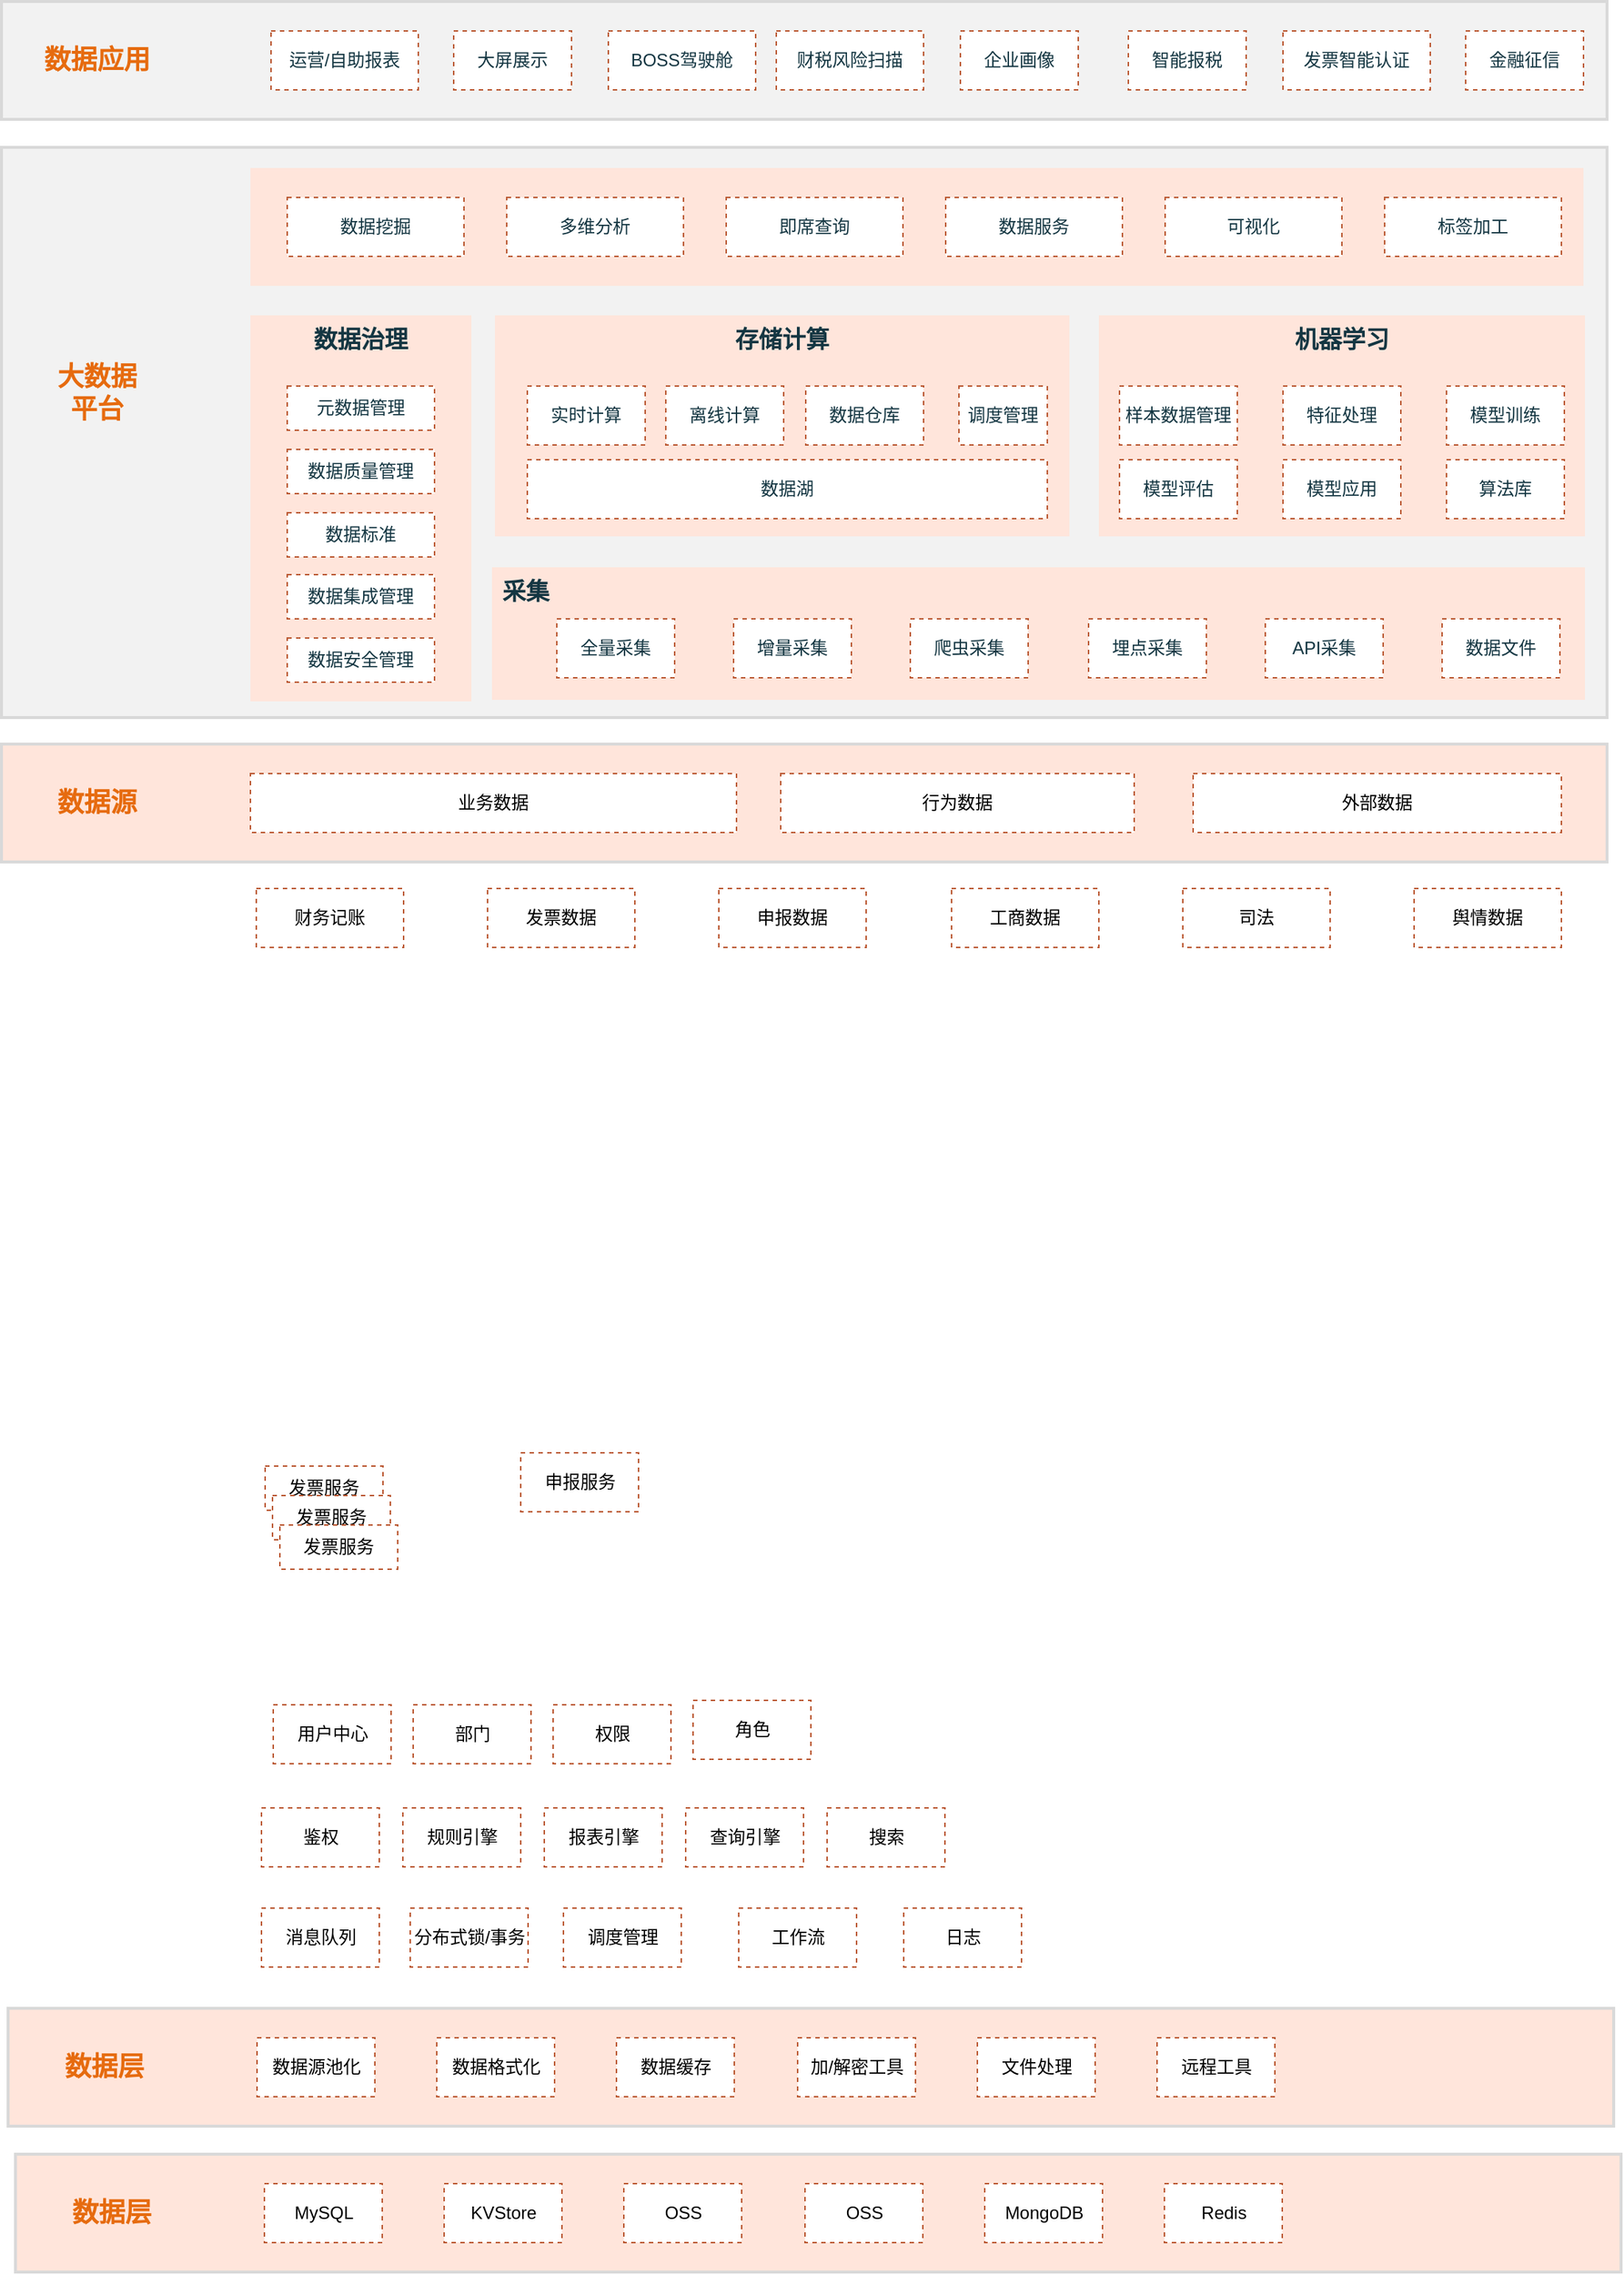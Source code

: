 <mxfile version="16.2.2" type="github">
  <diagram id="H7_tCYUHHZJKz_Q6d8IM" name="第 1 页">
    <mxGraphModel dx="1329" dy="681" grid="0" gridSize="10" guides="1" tooltips="1" connect="1" arrows="1" fold="1" page="0" pageScale="1" pageWidth="827" pageHeight="1169" background="none" math="0" shadow="0">
      <root>
        <mxCell id="0" />
        <mxCell id="1" parent="0" />
        <mxCell id="ndFSLWlLieNPHFFfm7gC-62" value="" style="whiteSpace=wrap;html=1;fontSize=18;fontStyle=1;strokeWidth=2;fillColor=#F2F2F2;strokeColor=#D9D9D9;" vertex="1" parent="1">
          <mxGeometry x="71" y="286" width="1090" height="80" as="geometry" />
        </mxCell>
        <mxCell id="ndFSLWlLieNPHFFfm7gC-60" value="" style="whiteSpace=wrap;html=1;fontSize=18;fontStyle=1;strokeWidth=2;fillColor=#F2F2F2;strokeColor=#D9D9D9;" vertex="1" parent="1">
          <mxGeometry x="71" y="385" width="1090" height="387" as="geometry" />
        </mxCell>
        <mxCell id="ndFSLWlLieNPHFFfm7gC-61" value="" style="whiteSpace=wrap;html=1;align=center;verticalAlign=top;fontSize=16;fontStyle=1;fillColor=#FFE5DB;strokeColor=none;fontColor=#143642;" vertex="1" parent="1">
          <mxGeometry x="240" y="399" width="905" height="80" as="geometry" />
        </mxCell>
        <mxCell id="ndFSLWlLieNPHFFfm7gC-51" value="" style="whiteSpace=wrap;html=1;fillColor=#FFE5DB;strokeColor=#D9D9D9;fontSize=18;fontStyle=1;fontColor=#143642;strokeWidth=2;" vertex="1" parent="1">
          <mxGeometry x="71" y="790" width="1090" height="80" as="geometry" />
        </mxCell>
        <mxCell id="ndFSLWlLieNPHFFfm7gC-1" value="数据源" style="whiteSpace=wrap;html=1;fillColor=none;strokeColor=none;fontSize=18;fontStyle=1;fontColor=#E66B0F;" vertex="1" parent="1">
          <mxGeometry x="76" y="810" width="120" height="40" as="geometry" />
        </mxCell>
        <mxCell id="ndFSLWlLieNPHFFfm7gC-3" value="业务数据" style="whiteSpace=wrap;html=1;strokeColor=#BB5933;dashed=1;" vertex="1" parent="1">
          <mxGeometry x="240" y="810" width="330" height="40" as="geometry" />
        </mxCell>
        <mxCell id="ndFSLWlLieNPHFFfm7gC-4" value="行为数据" style="whiteSpace=wrap;html=1;strokeColor=#BB5933;dashed=1;" vertex="1" parent="1">
          <mxGeometry x="600" y="810" width="240" height="40" as="geometry" />
        </mxCell>
        <mxCell id="ndFSLWlLieNPHFFfm7gC-5" value="外部数据" style="whiteSpace=wrap;html=1;strokeColor=#BB5933;dashed=1;" vertex="1" parent="1">
          <mxGeometry x="880" y="810" width="250" height="40" as="geometry" />
        </mxCell>
        <mxCell id="ndFSLWlLieNPHFFfm7gC-6" value="&lt;b&gt;&lt;font style=&quot;font-size: 16px&quot;&gt;采集&lt;/font&gt;&lt;/b&gt;" style="whiteSpace=wrap;html=1;align=left;verticalAlign=top;spacingLeft=5;spacingBottom=0;spacingRight=0;spacingTop=0;fillColor=#FFE5DB;strokeColor=none;fontColor=#143642;" vertex="1" parent="1">
          <mxGeometry x="404" y="670" width="742" height="90" as="geometry" />
        </mxCell>
        <mxCell id="ndFSLWlLieNPHFFfm7gC-7" value="全量采集" style="whiteSpace=wrap;html=1;fillColor=#FFFFFF;strokeColor=#BB5933;fontColor=#143642;dashed=1;" vertex="1" parent="1">
          <mxGeometry x="448" y="705" width="80" height="40" as="geometry" />
        </mxCell>
        <mxCell id="ndFSLWlLieNPHFFfm7gC-8" value="增量采集" style="whiteSpace=wrap;html=1;fillColor=#FFFFFF;strokeColor=#BB5933;fontColor=#143642;dashed=1;" vertex="1" parent="1">
          <mxGeometry x="568" y="705" width="80" height="40" as="geometry" />
        </mxCell>
        <mxCell id="ndFSLWlLieNPHFFfm7gC-9" value="爬虫采集" style="whiteSpace=wrap;html=1;fillColor=#FFFFFF;strokeColor=#BB5933;fontColor=#143642;dashed=1;" vertex="1" parent="1">
          <mxGeometry x="688" y="705" width="80" height="40" as="geometry" />
        </mxCell>
        <mxCell id="ndFSLWlLieNPHFFfm7gC-11" value="埋点采集" style="whiteSpace=wrap;html=1;fillColor=#FFFFFF;strokeColor=#BB5933;fontColor=#143642;dashed=1;" vertex="1" parent="1">
          <mxGeometry x="809" y="705" width="80" height="40" as="geometry" />
        </mxCell>
        <mxCell id="ndFSLWlLieNPHFFfm7gC-12" value="存储计算" style="whiteSpace=wrap;html=1;verticalAlign=top;fontSize=16;align=center;fontStyle=1;fillColor=#FFE5DB;strokeColor=none;fontColor=#143642;" vertex="1" parent="1">
          <mxGeometry x="406" y="499" width="390" height="150" as="geometry" />
        </mxCell>
        <mxCell id="ndFSLWlLieNPHFFfm7gC-13" value="实时计算" style="whiteSpace=wrap;html=1;fillColor=#FFFFFF;strokeColor=#BB5933;fontColor=#143642;dashed=1;" vertex="1" parent="1">
          <mxGeometry x="428" y="547" width="80" height="40" as="geometry" />
        </mxCell>
        <mxCell id="ndFSLWlLieNPHFFfm7gC-14" value="离线计算" style="whiteSpace=wrap;html=1;fillColor=#FFFFFF;strokeColor=#BB5933;fontColor=#143642;dashed=1;" vertex="1" parent="1">
          <mxGeometry x="522" y="547" width="80" height="40" as="geometry" />
        </mxCell>
        <mxCell id="ndFSLWlLieNPHFFfm7gC-15" value="数据仓库" style="whiteSpace=wrap;html=1;fillColor=#FFFFFF;strokeColor=#BB5933;fontColor=#143642;dashed=1;" vertex="1" parent="1">
          <mxGeometry x="617" y="547" width="80" height="40" as="geometry" />
        </mxCell>
        <mxCell id="ndFSLWlLieNPHFFfm7gC-16" value="调度管理" style="whiteSpace=wrap;html=1;fillColor=#FFFFFF;strokeColor=#BB5933;fontColor=#143642;dashed=1;" vertex="1" parent="1">
          <mxGeometry x="721" y="547" width="60" height="40" as="geometry" />
        </mxCell>
        <mxCell id="ndFSLWlLieNPHFFfm7gC-17" value="数据湖" style="whiteSpace=wrap;html=1;fillColor=#FFFFFF;strokeColor=#BB5933;fontColor=#143642;dashed=1;" vertex="1" parent="1">
          <mxGeometry x="428" y="597" width="353" height="40" as="geometry" />
        </mxCell>
        <mxCell id="ndFSLWlLieNPHFFfm7gC-18" value="机器学习" style="whiteSpace=wrap;html=1;verticalAlign=top;fontSize=16;fontStyle=1;fillColor=#FFE5DB;strokeColor=none;fontColor=#143642;" vertex="1" parent="1">
          <mxGeometry x="816" y="499" width="330" height="150" as="geometry" />
        </mxCell>
        <mxCell id="ndFSLWlLieNPHFFfm7gC-19" value="即席查询" style="whiteSpace=wrap;html=1;fillColor=#FFFFFF;strokeColor=#BB5933;fontColor=#143642;dashed=1;" vertex="1" parent="1">
          <mxGeometry x="563" y="419" width="120" height="40" as="geometry" />
        </mxCell>
        <mxCell id="ndFSLWlLieNPHFFfm7gC-20" value="多维分析" style="whiteSpace=wrap;html=1;fillColor=#FFFFFF;strokeColor=#BB5933;fontColor=#143642;dashed=1;" vertex="1" parent="1">
          <mxGeometry x="414" y="419" width="120" height="40" as="geometry" />
        </mxCell>
        <mxCell id="ndFSLWlLieNPHFFfm7gC-21" value="数据服务" style="whiteSpace=wrap;html=1;fillColor=#FFFFFF;strokeColor=#BB5933;fontColor=#143642;dashed=1;" vertex="1" parent="1">
          <mxGeometry x="712" y="419" width="120" height="40" as="geometry" />
        </mxCell>
        <mxCell id="ndFSLWlLieNPHFFfm7gC-22" value="算法库" style="whiteSpace=wrap;html=1;fillColor=#FFFFFF;strokeColor=#BB5933;fontColor=#143642;dashed=1;" vertex="1" parent="1">
          <mxGeometry x="1052" y="597" width="80" height="40" as="geometry" />
        </mxCell>
        <mxCell id="ndFSLWlLieNPHFFfm7gC-23" value="模型训练" style="whiteSpace=wrap;html=1;fillColor=#FFFFFF;strokeColor=#BB5933;fontColor=#143642;dashed=1;" vertex="1" parent="1">
          <mxGeometry x="1052" y="547" width="80" height="40" as="geometry" />
        </mxCell>
        <mxCell id="ndFSLWlLieNPHFFfm7gC-24" value="模型应用" style="whiteSpace=wrap;html=1;fillColor=#FFFFFF;strokeColor=#BB5933;fontColor=#143642;dashed=1;" vertex="1" parent="1">
          <mxGeometry x="941" y="597" width="80" height="40" as="geometry" />
        </mxCell>
        <mxCell id="ndFSLWlLieNPHFFfm7gC-25" value="模型评估" style="whiteSpace=wrap;html=1;fillColor=#FFFFFF;strokeColor=#BB5933;fontColor=#143642;dashed=1;" vertex="1" parent="1">
          <mxGeometry x="830" y="597" width="80" height="40" as="geometry" />
        </mxCell>
        <mxCell id="ndFSLWlLieNPHFFfm7gC-28" value="样本数据管理" style="whiteSpace=wrap;html=1;fillColor=#FFFFFF;strokeColor=#BB5933;fontColor=#143642;dashed=1;" vertex="1" parent="1">
          <mxGeometry x="830" y="547" width="80" height="40" as="geometry" />
        </mxCell>
        <mxCell id="ndFSLWlLieNPHFFfm7gC-29" value="特征处理" style="whiteSpace=wrap;html=1;fillColor=#FFFFFF;strokeColor=#BB5933;fontColor=#143642;dashed=1;" vertex="1" parent="1">
          <mxGeometry x="941" y="547" width="80" height="40" as="geometry" />
        </mxCell>
        <mxCell id="ndFSLWlLieNPHFFfm7gC-31" value="数据治理" style="whiteSpace=wrap;html=1;align=center;verticalAlign=top;fontSize=16;fontStyle=1;fillColor=#FFE5DB;strokeColor=none;fontColor=#143642;" vertex="1" parent="1">
          <mxGeometry x="240" y="499" width="150" height="262" as="geometry" />
        </mxCell>
        <mxCell id="ndFSLWlLieNPHFFfm7gC-32" value="元数据管理" style="whiteSpace=wrap;html=1;fillColor=#FFFFFF;strokeColor=#BB5933;fontColor=#143642;dashed=1;" vertex="1" parent="1">
          <mxGeometry x="265" y="547" width="100" height="30" as="geometry" />
        </mxCell>
        <mxCell id="ndFSLWlLieNPHFFfm7gC-33" value="数据质量管理" style="whiteSpace=wrap;html=1;fillColor=#FFFFFF;strokeColor=#BB5933;fontColor=#143642;dashed=1;" vertex="1" parent="1">
          <mxGeometry x="265" y="590" width="100" height="30" as="geometry" />
        </mxCell>
        <mxCell id="ndFSLWlLieNPHFFfm7gC-34" value="数据标准" style="whiteSpace=wrap;html=1;fillColor=#FFFFFF;strokeColor=#BB5933;fontColor=#143642;dashed=1;" vertex="1" parent="1">
          <mxGeometry x="265" y="633" width="100" height="30" as="geometry" />
        </mxCell>
        <mxCell id="ndFSLWlLieNPHFFfm7gC-35" value="数据安全管理" style="whiteSpace=wrap;html=1;fillColor=#FFFFFF;strokeColor=#BB5933;fontColor=#143642;dashed=1;" vertex="1" parent="1">
          <mxGeometry x="265" y="718" width="100" height="30" as="geometry" />
        </mxCell>
        <mxCell id="ndFSLWlLieNPHFFfm7gC-36" value="可视化" style="whiteSpace=wrap;html=1;fillColor=#FFFFFF;strokeColor=#BB5933;fontColor=#143642;dashed=1;" vertex="1" parent="1">
          <mxGeometry x="861" y="419" width="120" height="40" as="geometry" />
        </mxCell>
        <mxCell id="ndFSLWlLieNPHFFfm7gC-37" value="运营/自助报表" style="whiteSpace=wrap;html=1;fillColor=#FFFFFF;strokeColor=#BB5933;fontColor=#143642;dashed=1;" vertex="1" parent="1">
          <mxGeometry x="254" y="306" width="100" height="40" as="geometry" />
        </mxCell>
        <mxCell id="ndFSLWlLieNPHFFfm7gC-38" value="标签加工" style="whiteSpace=wrap;html=1;fillColor=#FFFFFF;strokeColor=#BB5933;fontColor=#143642;dashed=1;" vertex="1" parent="1">
          <mxGeometry x="1010" y="419" width="120" height="40" as="geometry" />
        </mxCell>
        <mxCell id="ndFSLWlLieNPHFFfm7gC-40" value="BOSS驾驶舱" style="whiteSpace=wrap;html=1;fillColor=#FFFFFF;strokeColor=#BB5933;fontColor=#143642;dashed=1;" vertex="1" parent="1">
          <mxGeometry x="483" y="306" width="100" height="40" as="geometry" />
        </mxCell>
        <mxCell id="ndFSLWlLieNPHFFfm7gC-41" value="大屏展示" style="whiteSpace=wrap;html=1;fillColor=#FFFFFF;strokeColor=#BB5933;fontColor=#143642;dashed=1;" vertex="1" parent="1">
          <mxGeometry x="378" y="306" width="80" height="40" as="geometry" />
        </mxCell>
        <mxCell id="ndFSLWlLieNPHFFfm7gC-42" value="财税风险扫描" style="whiteSpace=wrap;html=1;fillColor=#FFFFFF;strokeColor=#BB5933;fontColor=#143642;dashed=1;" vertex="1" parent="1">
          <mxGeometry x="597" y="306" width="100" height="40" as="geometry" />
        </mxCell>
        <mxCell id="ndFSLWlLieNPHFFfm7gC-43" value="企业画像" style="whiteSpace=wrap;html=1;fillColor=#FFFFFF;strokeColor=#BB5933;fontColor=#143642;dashed=1;" vertex="1" parent="1">
          <mxGeometry x="722" y="306" width="80" height="40" as="geometry" />
        </mxCell>
        <mxCell id="ndFSLWlLieNPHFFfm7gC-44" value="智能报税" style="whiteSpace=wrap;html=1;fillColor=#FFFFFF;strokeColor=#BB5933;fontColor=#143642;dashed=1;" vertex="1" parent="1">
          <mxGeometry x="836" y="306" width="80" height="40" as="geometry" />
        </mxCell>
        <mxCell id="ndFSLWlLieNPHFFfm7gC-45" value="数据挖掘" style="whiteSpace=wrap;html=1;fillColor=#FFFFFF;strokeColor=#BB5933;fontColor=#143642;dashed=1;" vertex="1" parent="1">
          <mxGeometry x="265" y="419" width="120" height="40" as="geometry" />
        </mxCell>
        <mxCell id="ndFSLWlLieNPHFFfm7gC-46" value="API采集" style="whiteSpace=wrap;html=1;fillColor=#FFFFFF;strokeColor=#BB5933;fontColor=#143642;dashed=1;" vertex="1" parent="1">
          <mxGeometry x="929" y="705" width="80" height="40" as="geometry" />
        </mxCell>
        <mxCell id="ndFSLWlLieNPHFFfm7gC-47" value="数据文件" style="whiteSpace=wrap;html=1;fillColor=#FFFFFF;strokeColor=#BB5933;fontColor=#143642;dashed=1;" vertex="1" parent="1">
          <mxGeometry x="1049" y="705" width="80" height="40" as="geometry" />
        </mxCell>
        <mxCell id="ndFSLWlLieNPHFFfm7gC-48" value="数据集成管理" style="whiteSpace=wrap;html=1;fillColor=#FFFFFF;strokeColor=#BB5933;fontColor=#143642;dashed=1;" vertex="1" parent="1">
          <mxGeometry x="265" y="675" width="100" height="30" as="geometry" />
        </mxCell>
        <mxCell id="ndFSLWlLieNPHFFfm7gC-49" value="数据应用" style="whiteSpace=wrap;html=1;fillColor=none;strokeColor=none;fontStyle=1;fontSize=18;fontColor=#E66B0F;" vertex="1" parent="1">
          <mxGeometry x="76" y="306" width="120" height="40" as="geometry" />
        </mxCell>
        <mxCell id="ndFSLWlLieNPHFFfm7gC-50" value="大数据&lt;br&gt;平台" style="whiteSpace=wrap;html=1;fontSize=18;fontStyle=1;strokeColor=none;fillColor=none;fontColor=#E66B0F;" vertex="1" parent="1">
          <mxGeometry x="76" y="532" width="120" height="40" as="geometry" />
        </mxCell>
        <mxCell id="ndFSLWlLieNPHFFfm7gC-63" value="发票智能认证" style="whiteSpace=wrap;html=1;fillColor=#FFFFFF;strokeColor=#BB5933;fontColor=#143642;dashed=1;" vertex="1" parent="1">
          <mxGeometry x="941" y="306" width="100" height="40" as="geometry" />
        </mxCell>
        <mxCell id="ndFSLWlLieNPHFFfm7gC-64" value="金融征信" style="whiteSpace=wrap;html=1;fillColor=#FFFFFF;strokeColor=#BB5933;fontColor=#143642;dashed=1;" vertex="1" parent="1">
          <mxGeometry x="1065" y="306" width="80" height="40" as="geometry" />
        </mxCell>
        <mxCell id="ndFSLWlLieNPHFFfm7gC-69" value="财务记账" style="whiteSpace=wrap;html=1;strokeColor=#BB5933;dashed=1;" vertex="1" parent="1">
          <mxGeometry x="244" y="888" width="100" height="40" as="geometry" />
        </mxCell>
        <mxCell id="ndFSLWlLieNPHFFfm7gC-70" value="发票数据" style="whiteSpace=wrap;html=1;strokeColor=#BB5933;dashed=1;" vertex="1" parent="1">
          <mxGeometry x="401" y="888" width="100" height="40" as="geometry" />
        </mxCell>
        <mxCell id="ndFSLWlLieNPHFFfm7gC-71" value="申报数据" style="whiteSpace=wrap;html=1;strokeColor=#BB5933;dashed=1;" vertex="1" parent="1">
          <mxGeometry x="558" y="888" width="100" height="40" as="geometry" />
        </mxCell>
        <mxCell id="ndFSLWlLieNPHFFfm7gC-72" value="工商数据" style="whiteSpace=wrap;html=1;strokeColor=#BB5933;dashed=1;" vertex="1" parent="1">
          <mxGeometry x="716" y="888" width="100" height="40" as="geometry" />
        </mxCell>
        <mxCell id="ndFSLWlLieNPHFFfm7gC-73" value="司法" style="whiteSpace=wrap;html=1;strokeColor=#BB5933;dashed=1;" vertex="1" parent="1">
          <mxGeometry x="873" y="888" width="100" height="40" as="geometry" />
        </mxCell>
        <mxCell id="ndFSLWlLieNPHFFfm7gC-74" value="舆情数据" style="whiteSpace=wrap;html=1;strokeColor=#BB5933;dashed=1;" vertex="1" parent="1">
          <mxGeometry x="1030" y="888" width="100" height="40" as="geometry" />
        </mxCell>
        <mxCell id="ndFSLWlLieNPHFFfm7gC-75" value="" style="whiteSpace=wrap;html=1;fillColor=#FFE5DB;strokeColor=#D9D9D9;fontSize=18;fontStyle=1;fontColor=#143642;strokeWidth=2;" vertex="1" parent="1">
          <mxGeometry x="80.5" y="1747" width="1090" height="80" as="geometry" />
        </mxCell>
        <mxCell id="ndFSLWlLieNPHFFfm7gC-76" value="数据层" style="whiteSpace=wrap;html=1;fillColor=none;strokeColor=none;fontSize=18;fontStyle=1;fontColor=#E66B0F;" vertex="1" parent="1">
          <mxGeometry x="85.5" y="1767" width="120" height="40" as="geometry" />
        </mxCell>
        <mxCell id="ndFSLWlLieNPHFFfm7gC-77" value="MySQL" style="whiteSpace=wrap;html=1;strokeColor=#BB5933;dashed=1;" vertex="1" parent="1">
          <mxGeometry x="249.5" y="1767" width="80" height="40" as="geometry" />
        </mxCell>
        <mxCell id="ndFSLWlLieNPHFFfm7gC-78" value="KVStore" style="whiteSpace=wrap;html=1;strokeColor=#BB5933;dashed=1;" vertex="1" parent="1">
          <mxGeometry x="371.5" y="1767" width="80" height="40" as="geometry" />
        </mxCell>
        <mxCell id="ndFSLWlLieNPHFFfm7gC-79" value="OSS" style="whiteSpace=wrap;html=1;strokeColor=#BB5933;dashed=1;" vertex="1" parent="1">
          <mxGeometry x="493.5" y="1767" width="80" height="40" as="geometry" />
        </mxCell>
        <mxCell id="ndFSLWlLieNPHFFfm7gC-80" value="OSS" style="whiteSpace=wrap;html=1;strokeColor=#BB5933;dashed=1;" vertex="1" parent="1">
          <mxGeometry x="616.5" y="1767" width="80" height="40" as="geometry" />
        </mxCell>
        <mxCell id="ndFSLWlLieNPHFFfm7gC-81" value="MongoDB" style="whiteSpace=wrap;html=1;strokeColor=#BB5933;dashed=1;" vertex="1" parent="1">
          <mxGeometry x="738.5" y="1767" width="80" height="40" as="geometry" />
        </mxCell>
        <mxCell id="ndFSLWlLieNPHFFfm7gC-82" value="Redis" style="whiteSpace=wrap;html=1;strokeColor=#BB5933;dashed=1;" vertex="1" parent="1">
          <mxGeometry x="860.5" y="1767" width="80" height="40" as="geometry" />
        </mxCell>
        <mxCell id="ndFSLWlLieNPHFFfm7gC-84" value="" style="whiteSpace=wrap;html=1;fillColor=#FFE5DB;strokeColor=#D9D9D9;fontSize=18;fontStyle=1;fontColor=#143642;strokeWidth=2;" vertex="1" parent="1">
          <mxGeometry x="75.5" y="1648" width="1090" height="80" as="geometry" />
        </mxCell>
        <mxCell id="ndFSLWlLieNPHFFfm7gC-85" value="数据层" style="whiteSpace=wrap;html=1;fillColor=none;strokeColor=none;fontSize=18;fontStyle=1;fontColor=#E66B0F;" vertex="1" parent="1">
          <mxGeometry x="80.5" y="1668" width="120" height="40" as="geometry" />
        </mxCell>
        <mxCell id="ndFSLWlLieNPHFFfm7gC-86" value="数据源池化" style="whiteSpace=wrap;html=1;strokeColor=#BB5933;dashed=1;" vertex="1" parent="1">
          <mxGeometry x="244.5" y="1668" width="80" height="40" as="geometry" />
        </mxCell>
        <mxCell id="ndFSLWlLieNPHFFfm7gC-87" value="数据格式化" style="whiteSpace=wrap;html=1;strokeColor=#BB5933;dashed=1;" vertex="1" parent="1">
          <mxGeometry x="366.5" y="1668" width="80" height="40" as="geometry" />
        </mxCell>
        <mxCell id="ndFSLWlLieNPHFFfm7gC-88" value="数据缓存" style="whiteSpace=wrap;html=1;strokeColor=#BB5933;dashed=1;" vertex="1" parent="1">
          <mxGeometry x="488.5" y="1668" width="80" height="40" as="geometry" />
        </mxCell>
        <mxCell id="ndFSLWlLieNPHFFfm7gC-89" value="加/解密工具" style="whiteSpace=wrap;html=1;strokeColor=#BB5933;dashed=1;" vertex="1" parent="1">
          <mxGeometry x="611.5" y="1668" width="80" height="40" as="geometry" />
        </mxCell>
        <mxCell id="ndFSLWlLieNPHFFfm7gC-90" value="文件处理" style="whiteSpace=wrap;html=1;strokeColor=#BB5933;dashed=1;" vertex="1" parent="1">
          <mxGeometry x="733.5" y="1668" width="80" height="40" as="geometry" />
        </mxCell>
        <mxCell id="ndFSLWlLieNPHFFfm7gC-91" value="远程工具" style="whiteSpace=wrap;html=1;strokeColor=#BB5933;dashed=1;" vertex="1" parent="1">
          <mxGeometry x="855.5" y="1668" width="80" height="40" as="geometry" />
        </mxCell>
        <mxCell id="ndFSLWlLieNPHFFfm7gC-92" value="消息队列" style="whiteSpace=wrap;html=1;strokeColor=#BB5933;dashed=1;" vertex="1" parent="1">
          <mxGeometry x="247.5" y="1580" width="80" height="40" as="geometry" />
        </mxCell>
        <mxCell id="ndFSLWlLieNPHFFfm7gC-93" value="分布式锁/事务" style="whiteSpace=wrap;html=1;strokeColor=#BB5933;dashed=1;" vertex="1" parent="1">
          <mxGeometry x="348.5" y="1580" width="80" height="40" as="geometry" />
        </mxCell>
        <mxCell id="ndFSLWlLieNPHFFfm7gC-94" value="调度管理" style="whiteSpace=wrap;html=1;strokeColor=#BB5933;dashed=1;" vertex="1" parent="1">
          <mxGeometry x="452.5" y="1580" width="80" height="40" as="geometry" />
        </mxCell>
        <mxCell id="ndFSLWlLieNPHFFfm7gC-95" value="工作流" style="whiteSpace=wrap;html=1;strokeColor=#BB5933;dashed=1;" vertex="1" parent="1">
          <mxGeometry x="571.5" y="1580" width="80" height="40" as="geometry" />
        </mxCell>
        <mxCell id="ndFSLWlLieNPHFFfm7gC-96" value="搜索" style="whiteSpace=wrap;html=1;strokeColor=#BB5933;dashed=1;" vertex="1" parent="1">
          <mxGeometry x="631.5" y="1512" width="80" height="40" as="geometry" />
        </mxCell>
        <mxCell id="ndFSLWlLieNPHFFfm7gC-97" value="查询引擎" style="whiteSpace=wrap;html=1;strokeColor=#BB5933;dashed=1;" vertex="1" parent="1">
          <mxGeometry x="535.5" y="1512" width="80" height="40" as="geometry" />
        </mxCell>
        <mxCell id="ndFSLWlLieNPHFFfm7gC-98" value="报表引擎" style="whiteSpace=wrap;html=1;strokeColor=#BB5933;dashed=1;" vertex="1" parent="1">
          <mxGeometry x="439.5" y="1512" width="80" height="40" as="geometry" />
        </mxCell>
        <mxCell id="ndFSLWlLieNPHFFfm7gC-99" value="规则引擎" style="whiteSpace=wrap;html=1;strokeColor=#BB5933;dashed=1;" vertex="1" parent="1">
          <mxGeometry x="343.5" y="1512" width="80" height="40" as="geometry" />
        </mxCell>
        <mxCell id="ndFSLWlLieNPHFFfm7gC-100" value="鉴权" style="whiteSpace=wrap;html=1;strokeColor=#BB5933;dashed=1;" vertex="1" parent="1">
          <mxGeometry x="247.5" y="1512" width="80" height="40" as="geometry" />
        </mxCell>
        <mxCell id="ndFSLWlLieNPHFFfm7gC-101" value="日志" style="whiteSpace=wrap;html=1;strokeColor=#BB5933;dashed=1;" vertex="1" parent="1">
          <mxGeometry x="683.5" y="1580" width="80" height="40" as="geometry" />
        </mxCell>
        <mxCell id="ndFSLWlLieNPHFFfm7gC-102" value="用户中心" style="whiteSpace=wrap;html=1;strokeColor=#BB5933;dashed=1;" vertex="1" parent="1">
          <mxGeometry x="255.5" y="1442" width="80" height="40" as="geometry" />
        </mxCell>
        <mxCell id="ndFSLWlLieNPHFFfm7gC-103" value="部门" style="whiteSpace=wrap;html=1;strokeColor=#BB5933;dashed=1;" vertex="1" parent="1">
          <mxGeometry x="350.5" y="1442" width="80" height="40" as="geometry" />
        </mxCell>
        <mxCell id="ndFSLWlLieNPHFFfm7gC-104" value="权限" style="whiteSpace=wrap;html=1;strokeColor=#BB5933;dashed=1;" vertex="1" parent="1">
          <mxGeometry x="445.5" y="1442" width="80" height="40" as="geometry" />
        </mxCell>
        <mxCell id="ndFSLWlLieNPHFFfm7gC-105" value="角色" style="whiteSpace=wrap;html=1;strokeColor=#BB5933;dashed=1;" vertex="1" parent="1">
          <mxGeometry x="540.5" y="1439" width="80" height="40" as="geometry" />
        </mxCell>
        <mxCell id="ndFSLWlLieNPHFFfm7gC-106" value="发票服务" style="whiteSpace=wrap;html=1;strokeColor=#BB5933;dashed=1;" vertex="1" parent="1">
          <mxGeometry x="250" y="1280" width="80" height="30" as="geometry" />
        </mxCell>
        <mxCell id="ndFSLWlLieNPHFFfm7gC-107" value="申报服务" style="whiteSpace=wrap;html=1;strokeColor=#BB5933;dashed=1;" vertex="1" parent="1">
          <mxGeometry x="423.5" y="1271" width="80" height="40" as="geometry" />
        </mxCell>
        <mxCell id="ndFSLWlLieNPHFFfm7gC-108" value="发票服务" style="whiteSpace=wrap;html=1;strokeColor=#BB5933;dashed=1;" vertex="1" parent="1">
          <mxGeometry x="255" y="1300" width="80" height="30" as="geometry" />
        </mxCell>
        <mxCell id="ndFSLWlLieNPHFFfm7gC-110" value="发票服务" style="whiteSpace=wrap;html=1;strokeColor=#BB5933;dashed=1;" vertex="1" parent="1">
          <mxGeometry x="260" y="1320" width="80" height="30" as="geometry" />
        </mxCell>
      </root>
    </mxGraphModel>
  </diagram>
</mxfile>
